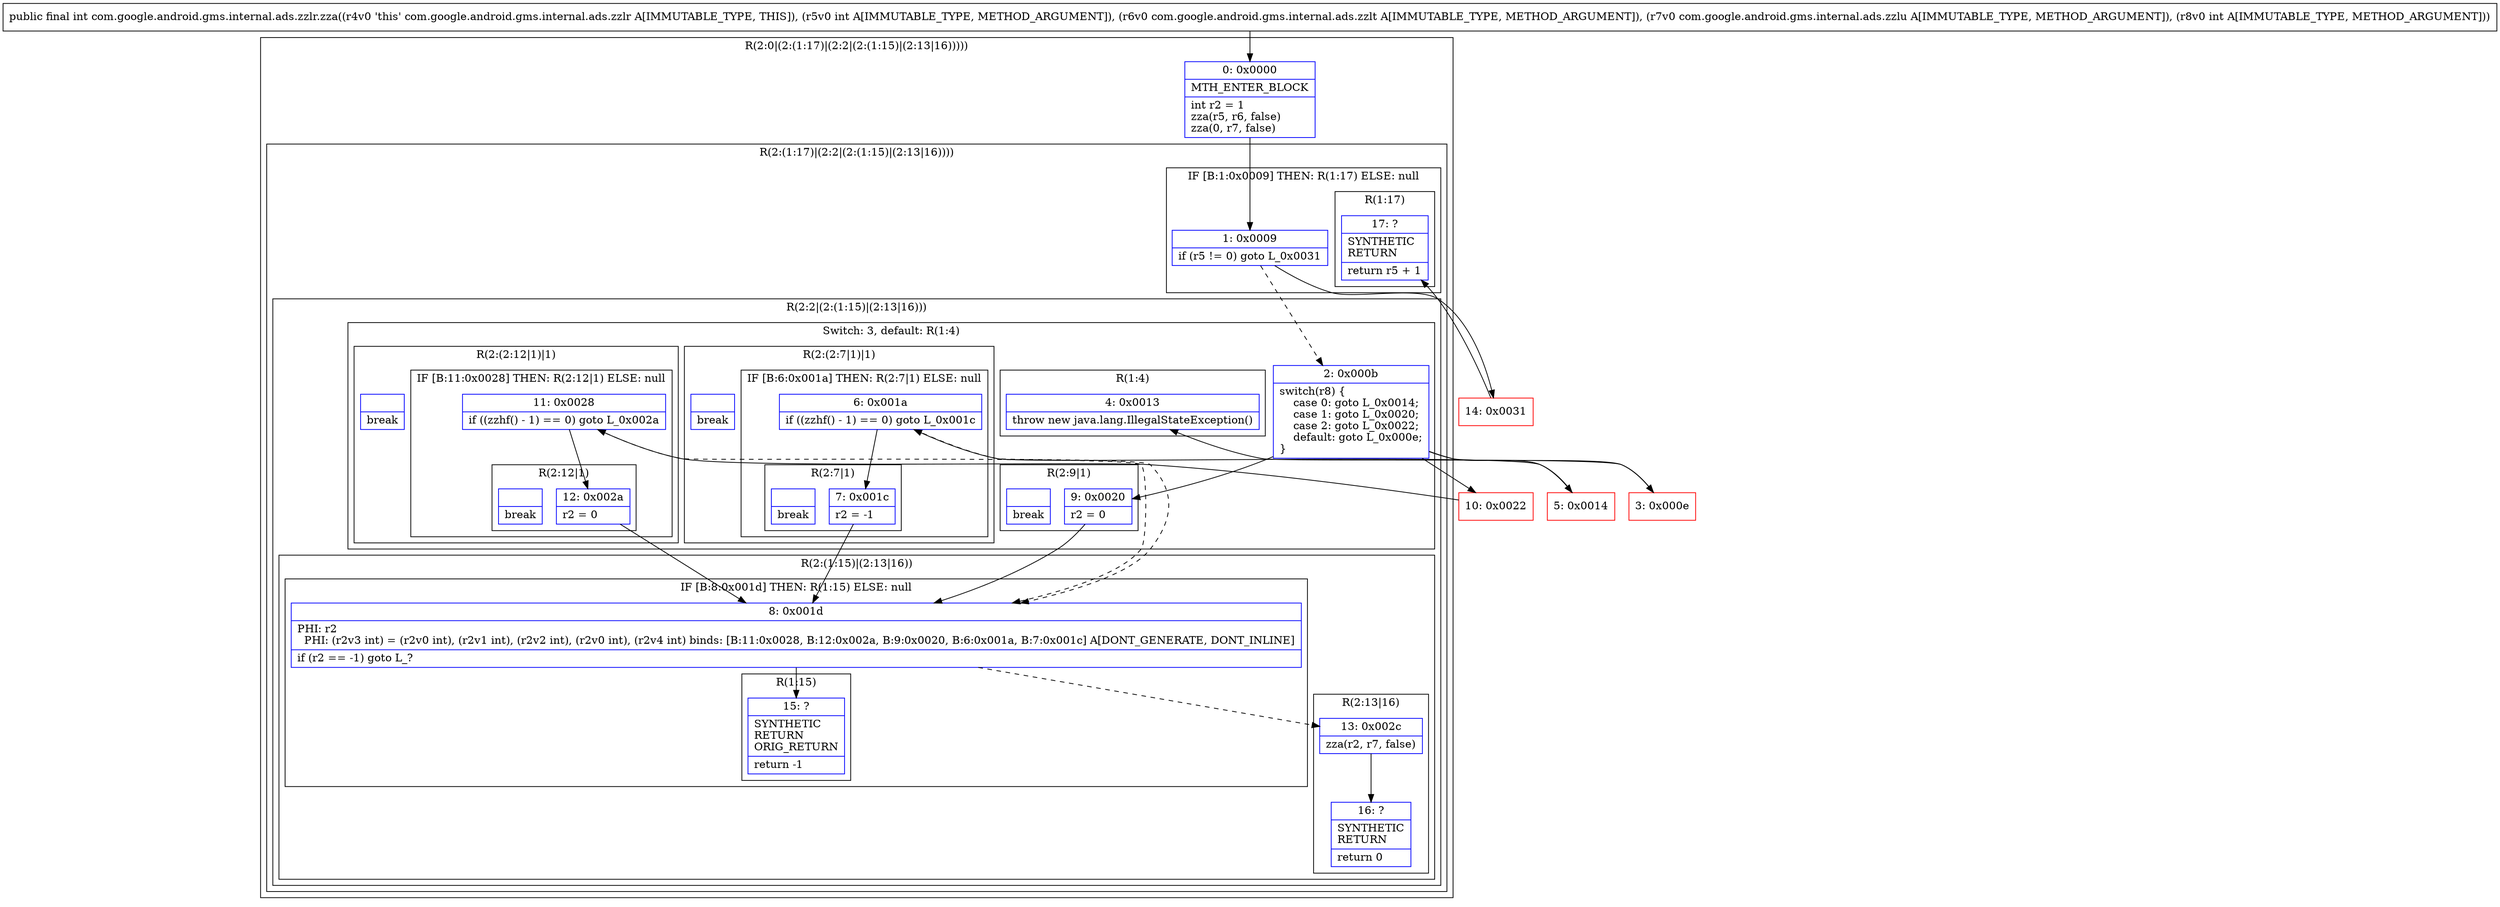 digraph "CFG forcom.google.android.gms.internal.ads.zzlr.zza(ILcom\/google\/android\/gms\/internal\/ads\/zzlt;Lcom\/google\/android\/gms\/internal\/ads\/zzlu;I)I" {
subgraph cluster_Region_1611084795 {
label = "R(2:0|(2:(1:17)|(2:2|(2:(1:15)|(2:13|16)))))";
node [shape=record,color=blue];
Node_0 [shape=record,label="{0\:\ 0x0000|MTH_ENTER_BLOCK\l|int r2 = 1\lzza(r5, r6, false)\lzza(0, r7, false)\l}"];
subgraph cluster_Region_756857121 {
label = "R(2:(1:17)|(2:2|(2:(1:15)|(2:13|16))))";
node [shape=record,color=blue];
subgraph cluster_IfRegion_909210192 {
label = "IF [B:1:0x0009] THEN: R(1:17) ELSE: null";
node [shape=record,color=blue];
Node_1 [shape=record,label="{1\:\ 0x0009|if (r5 != 0) goto L_0x0031\l}"];
subgraph cluster_Region_591447318 {
label = "R(1:17)";
node [shape=record,color=blue];
Node_17 [shape=record,label="{17\:\ ?|SYNTHETIC\lRETURN\l|return r5 + 1\l}"];
}
}
subgraph cluster_Region_446990097 {
label = "R(2:2|(2:(1:15)|(2:13|16)))";
node [shape=record,color=blue];
subgraph cluster_SwitchRegion_1387913429 {
label = "Switch: 3, default: R(1:4)";
node [shape=record,color=blue];
Node_2 [shape=record,label="{2\:\ 0x000b|switch(r8) \{\l    case 0: goto L_0x0014;\l    case 1: goto L_0x0020;\l    case 2: goto L_0x0022;\l    default: goto L_0x000e;\l\}\l}"];
subgraph cluster_Region_1864870688 {
label = "R(2:(2:7|1)|1)";
node [shape=record,color=blue];
subgraph cluster_IfRegion_1248504743 {
label = "IF [B:6:0x001a] THEN: R(2:7|1) ELSE: null";
node [shape=record,color=blue];
Node_6 [shape=record,label="{6\:\ 0x001a|if ((zzhf() \- 1) == 0) goto L_0x001c\l}"];
subgraph cluster_Region_164602898 {
label = "R(2:7|1)";
node [shape=record,color=blue];
Node_7 [shape=record,label="{7\:\ 0x001c|r2 = \-1\l}"];
Node_InsnContainer_1959272948 [shape=record,label="{|break\l}"];
}
}
Node_InsnContainer_1768605936 [shape=record,label="{|break\l}"];
}
subgraph cluster_Region_1164329934 {
label = "R(2:9|1)";
node [shape=record,color=blue];
Node_9 [shape=record,label="{9\:\ 0x0020|r2 = 0\l}"];
Node_InsnContainer_1002831958 [shape=record,label="{|break\l}"];
}
subgraph cluster_Region_611230490 {
label = "R(2:(2:12|1)|1)";
node [shape=record,color=blue];
subgraph cluster_IfRegion_287109602 {
label = "IF [B:11:0x0028] THEN: R(2:12|1) ELSE: null";
node [shape=record,color=blue];
Node_11 [shape=record,label="{11\:\ 0x0028|if ((zzhf() \- 1) == 0) goto L_0x002a\l}"];
subgraph cluster_Region_49778278 {
label = "R(2:12|1)";
node [shape=record,color=blue];
Node_12 [shape=record,label="{12\:\ 0x002a|r2 = 0\l}"];
Node_InsnContainer_781096569 [shape=record,label="{|break\l}"];
}
}
Node_InsnContainer_625080142 [shape=record,label="{|break\l}"];
}
subgraph cluster_Region_1961289359 {
label = "R(1:4)";
node [shape=record,color=blue];
Node_4 [shape=record,label="{4\:\ 0x0013|throw new java.lang.IllegalStateException()\l}"];
}
}
subgraph cluster_Region_42179088 {
label = "R(2:(1:15)|(2:13|16))";
node [shape=record,color=blue];
subgraph cluster_IfRegion_1351534139 {
label = "IF [B:8:0x001d] THEN: R(1:15) ELSE: null";
node [shape=record,color=blue];
Node_8 [shape=record,label="{8\:\ 0x001d|PHI: r2 \l  PHI: (r2v3 int) = (r2v0 int), (r2v1 int), (r2v2 int), (r2v0 int), (r2v4 int) binds: [B:11:0x0028, B:12:0x002a, B:9:0x0020, B:6:0x001a, B:7:0x001c] A[DONT_GENERATE, DONT_INLINE]\l|if (r2 == \-1) goto L_?\l}"];
subgraph cluster_Region_1483008359 {
label = "R(1:15)";
node [shape=record,color=blue];
Node_15 [shape=record,label="{15\:\ ?|SYNTHETIC\lRETURN\lORIG_RETURN\l|return \-1\l}"];
}
}
subgraph cluster_Region_1848964850 {
label = "R(2:13|16)";
node [shape=record,color=blue];
Node_13 [shape=record,label="{13\:\ 0x002c|zza(r2, r7, false)\l}"];
Node_16 [shape=record,label="{16\:\ ?|SYNTHETIC\lRETURN\l|return 0\l}"];
}
}
}
}
}
Node_3 [shape=record,color=red,label="{3\:\ 0x000e}"];
Node_5 [shape=record,color=red,label="{5\:\ 0x0014}"];
Node_10 [shape=record,color=red,label="{10\:\ 0x0022}"];
Node_14 [shape=record,color=red,label="{14\:\ 0x0031}"];
MethodNode[shape=record,label="{public final int com.google.android.gms.internal.ads.zzlr.zza((r4v0 'this' com.google.android.gms.internal.ads.zzlr A[IMMUTABLE_TYPE, THIS]), (r5v0 int A[IMMUTABLE_TYPE, METHOD_ARGUMENT]), (r6v0 com.google.android.gms.internal.ads.zzlt A[IMMUTABLE_TYPE, METHOD_ARGUMENT]), (r7v0 com.google.android.gms.internal.ads.zzlu A[IMMUTABLE_TYPE, METHOD_ARGUMENT]), (r8v0 int A[IMMUTABLE_TYPE, METHOD_ARGUMENT])) }"];
MethodNode -> Node_0;
Node_0 -> Node_1;
Node_1 -> Node_2[style=dashed];
Node_1 -> Node_14;
Node_2 -> Node_3;
Node_2 -> Node_5;
Node_2 -> Node_9;
Node_2 -> Node_10;
Node_6 -> Node_7;
Node_6 -> Node_8[style=dashed];
Node_7 -> Node_8;
Node_9 -> Node_8;
Node_11 -> Node_8[style=dashed];
Node_11 -> Node_12;
Node_12 -> Node_8;
Node_8 -> Node_13[style=dashed];
Node_8 -> Node_15;
Node_13 -> Node_16;
Node_3 -> Node_4;
Node_5 -> Node_6;
Node_10 -> Node_11;
Node_14 -> Node_17;
}

